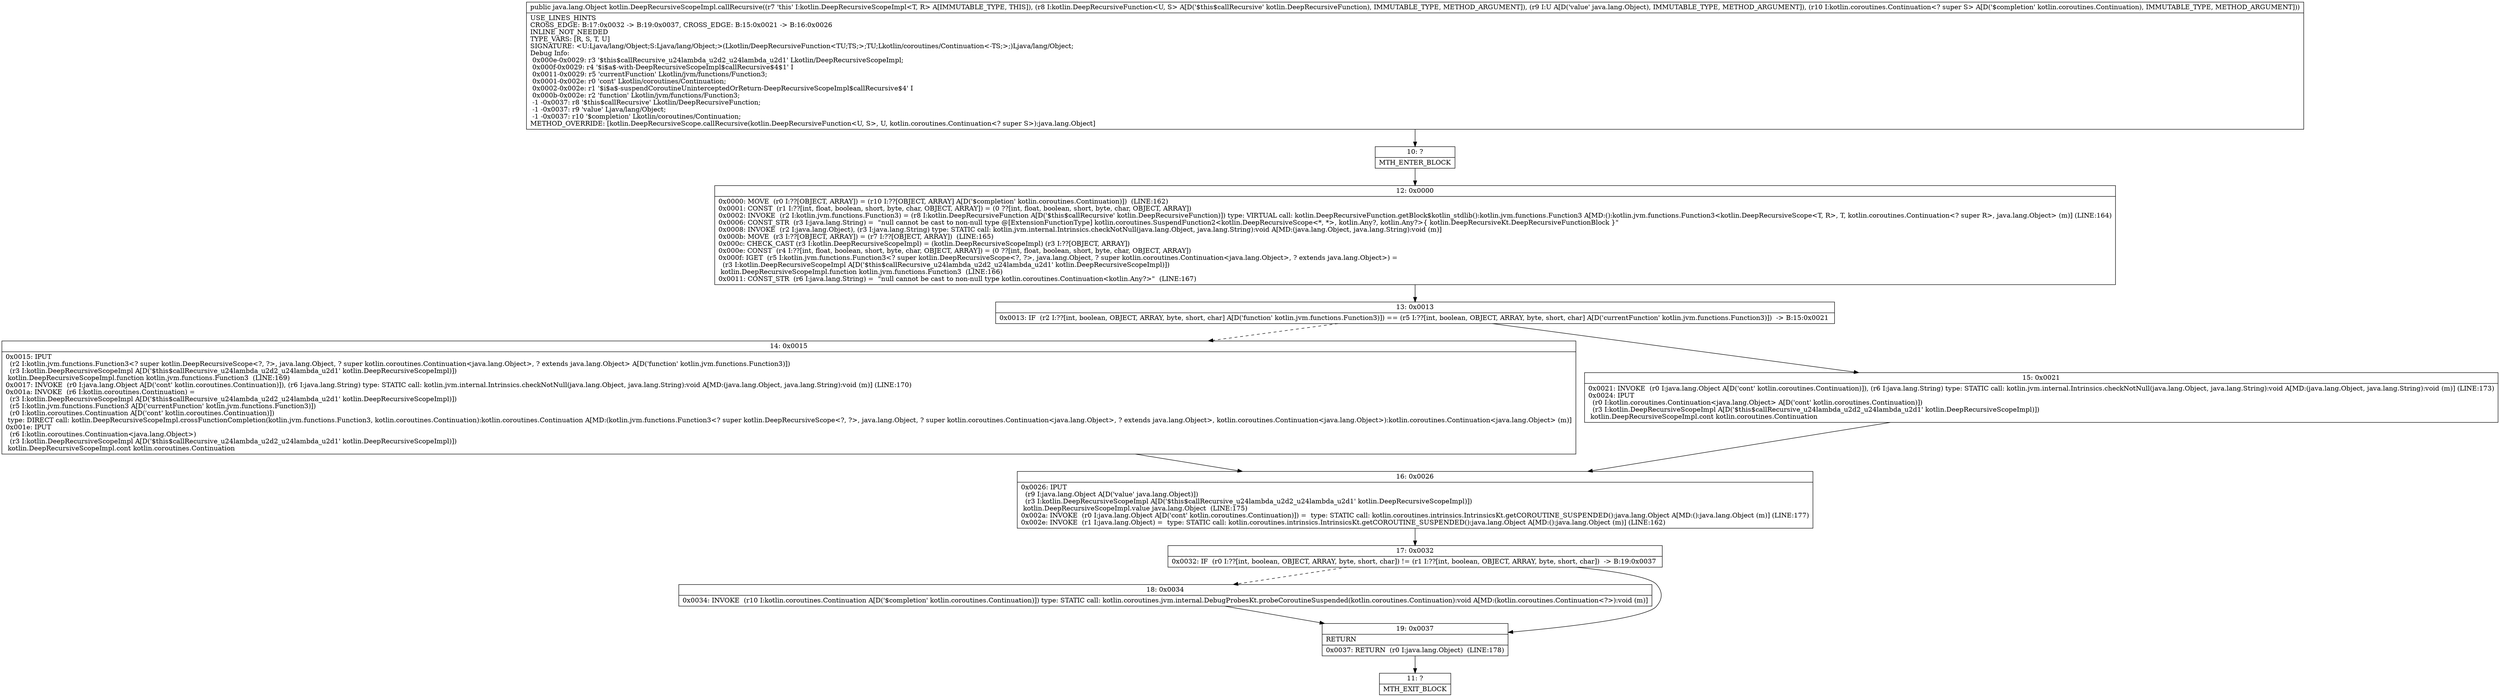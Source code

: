 digraph "CFG forkotlin.DeepRecursiveScopeImpl.callRecursive(Lkotlin\/DeepRecursiveFunction;Ljava\/lang\/Object;Lkotlin\/coroutines\/Continuation;)Ljava\/lang\/Object;" {
Node_10 [shape=record,label="{10\:\ ?|MTH_ENTER_BLOCK\l}"];
Node_12 [shape=record,label="{12\:\ 0x0000|0x0000: MOVE  (r0 I:??[OBJECT, ARRAY]) = (r10 I:??[OBJECT, ARRAY] A[D('$completion' kotlin.coroutines.Continuation)])  (LINE:162)\l0x0001: CONST  (r1 I:??[int, float, boolean, short, byte, char, OBJECT, ARRAY]) = (0 ??[int, float, boolean, short, byte, char, OBJECT, ARRAY]) \l0x0002: INVOKE  (r2 I:kotlin.jvm.functions.Function3) = (r8 I:kotlin.DeepRecursiveFunction A[D('$this$callRecursive' kotlin.DeepRecursiveFunction)]) type: VIRTUAL call: kotlin.DeepRecursiveFunction.getBlock$kotlin_stdlib():kotlin.jvm.functions.Function3 A[MD:():kotlin.jvm.functions.Function3\<kotlin.DeepRecursiveScope\<T, R\>, T, kotlin.coroutines.Continuation\<? super R\>, java.lang.Object\> (m)] (LINE:164)\l0x0006: CONST_STR  (r3 I:java.lang.String) =  \"null cannot be cast to non\-null type @[ExtensionFunctionType] kotlin.coroutines.SuspendFunction2\<kotlin.DeepRecursiveScope\<*, *\>, kotlin.Any?, kotlin.Any?\>\{ kotlin.DeepRecursiveKt.DeepRecursiveFunctionBlock \}\" \l0x0008: INVOKE  (r2 I:java.lang.Object), (r3 I:java.lang.String) type: STATIC call: kotlin.jvm.internal.Intrinsics.checkNotNull(java.lang.Object, java.lang.String):void A[MD:(java.lang.Object, java.lang.String):void (m)]\l0x000b: MOVE  (r3 I:??[OBJECT, ARRAY]) = (r7 I:??[OBJECT, ARRAY])  (LINE:165)\l0x000c: CHECK_CAST (r3 I:kotlin.DeepRecursiveScopeImpl) = (kotlin.DeepRecursiveScopeImpl) (r3 I:??[OBJECT, ARRAY]) \l0x000e: CONST  (r4 I:??[int, float, boolean, short, byte, char, OBJECT, ARRAY]) = (0 ??[int, float, boolean, short, byte, char, OBJECT, ARRAY]) \l0x000f: IGET  (r5 I:kotlin.jvm.functions.Function3\<? super kotlin.DeepRecursiveScope\<?, ?\>, java.lang.Object, ? super kotlin.coroutines.Continuation\<java.lang.Object\>, ? extends java.lang.Object\>) = \l  (r3 I:kotlin.DeepRecursiveScopeImpl A[D('$this$callRecursive_u24lambda_u2d2_u24lambda_u2d1' kotlin.DeepRecursiveScopeImpl)])\l kotlin.DeepRecursiveScopeImpl.function kotlin.jvm.functions.Function3  (LINE:166)\l0x0011: CONST_STR  (r6 I:java.lang.String) =  \"null cannot be cast to non\-null type kotlin.coroutines.Continuation\<kotlin.Any?\>\"  (LINE:167)\l}"];
Node_13 [shape=record,label="{13\:\ 0x0013|0x0013: IF  (r2 I:??[int, boolean, OBJECT, ARRAY, byte, short, char] A[D('function' kotlin.jvm.functions.Function3)]) == (r5 I:??[int, boolean, OBJECT, ARRAY, byte, short, char] A[D('currentFunction' kotlin.jvm.functions.Function3)])  \-\> B:15:0x0021 \l}"];
Node_14 [shape=record,label="{14\:\ 0x0015|0x0015: IPUT  \l  (r2 I:kotlin.jvm.functions.Function3\<? super kotlin.DeepRecursiveScope\<?, ?\>, java.lang.Object, ? super kotlin.coroutines.Continuation\<java.lang.Object\>, ? extends java.lang.Object\> A[D('function' kotlin.jvm.functions.Function3)])\l  (r3 I:kotlin.DeepRecursiveScopeImpl A[D('$this$callRecursive_u24lambda_u2d2_u24lambda_u2d1' kotlin.DeepRecursiveScopeImpl)])\l kotlin.DeepRecursiveScopeImpl.function kotlin.jvm.functions.Function3  (LINE:169)\l0x0017: INVOKE  (r0 I:java.lang.Object A[D('cont' kotlin.coroutines.Continuation)]), (r6 I:java.lang.String) type: STATIC call: kotlin.jvm.internal.Intrinsics.checkNotNull(java.lang.Object, java.lang.String):void A[MD:(java.lang.Object, java.lang.String):void (m)] (LINE:170)\l0x001a: INVOKE  (r6 I:kotlin.coroutines.Continuation) = \l  (r3 I:kotlin.DeepRecursiveScopeImpl A[D('$this$callRecursive_u24lambda_u2d2_u24lambda_u2d1' kotlin.DeepRecursiveScopeImpl)])\l  (r5 I:kotlin.jvm.functions.Function3 A[D('currentFunction' kotlin.jvm.functions.Function3)])\l  (r0 I:kotlin.coroutines.Continuation A[D('cont' kotlin.coroutines.Continuation)])\l type: DIRECT call: kotlin.DeepRecursiveScopeImpl.crossFunctionCompletion(kotlin.jvm.functions.Function3, kotlin.coroutines.Continuation):kotlin.coroutines.Continuation A[MD:(kotlin.jvm.functions.Function3\<? super kotlin.DeepRecursiveScope\<?, ?\>, java.lang.Object, ? super kotlin.coroutines.Continuation\<java.lang.Object\>, ? extends java.lang.Object\>, kotlin.coroutines.Continuation\<java.lang.Object\>):kotlin.coroutines.Continuation\<java.lang.Object\> (m)]\l0x001e: IPUT  \l  (r6 I:kotlin.coroutines.Continuation\<java.lang.Object\>)\l  (r3 I:kotlin.DeepRecursiveScopeImpl A[D('$this$callRecursive_u24lambda_u2d2_u24lambda_u2d1' kotlin.DeepRecursiveScopeImpl)])\l kotlin.DeepRecursiveScopeImpl.cont kotlin.coroutines.Continuation \l}"];
Node_16 [shape=record,label="{16\:\ 0x0026|0x0026: IPUT  \l  (r9 I:java.lang.Object A[D('value' java.lang.Object)])\l  (r3 I:kotlin.DeepRecursiveScopeImpl A[D('$this$callRecursive_u24lambda_u2d2_u24lambda_u2d1' kotlin.DeepRecursiveScopeImpl)])\l kotlin.DeepRecursiveScopeImpl.value java.lang.Object  (LINE:175)\l0x002a: INVOKE  (r0 I:java.lang.Object A[D('cont' kotlin.coroutines.Continuation)]) =  type: STATIC call: kotlin.coroutines.intrinsics.IntrinsicsKt.getCOROUTINE_SUSPENDED():java.lang.Object A[MD:():java.lang.Object (m)] (LINE:177)\l0x002e: INVOKE  (r1 I:java.lang.Object) =  type: STATIC call: kotlin.coroutines.intrinsics.IntrinsicsKt.getCOROUTINE_SUSPENDED():java.lang.Object A[MD:():java.lang.Object (m)] (LINE:162)\l}"];
Node_17 [shape=record,label="{17\:\ 0x0032|0x0032: IF  (r0 I:??[int, boolean, OBJECT, ARRAY, byte, short, char]) != (r1 I:??[int, boolean, OBJECT, ARRAY, byte, short, char])  \-\> B:19:0x0037 \l}"];
Node_18 [shape=record,label="{18\:\ 0x0034|0x0034: INVOKE  (r10 I:kotlin.coroutines.Continuation A[D('$completion' kotlin.coroutines.Continuation)]) type: STATIC call: kotlin.coroutines.jvm.internal.DebugProbesKt.probeCoroutineSuspended(kotlin.coroutines.Continuation):void A[MD:(kotlin.coroutines.Continuation\<?\>):void (m)]\l}"];
Node_19 [shape=record,label="{19\:\ 0x0037|RETURN\l|0x0037: RETURN  (r0 I:java.lang.Object)  (LINE:178)\l}"];
Node_11 [shape=record,label="{11\:\ ?|MTH_EXIT_BLOCK\l}"];
Node_15 [shape=record,label="{15\:\ 0x0021|0x0021: INVOKE  (r0 I:java.lang.Object A[D('cont' kotlin.coroutines.Continuation)]), (r6 I:java.lang.String) type: STATIC call: kotlin.jvm.internal.Intrinsics.checkNotNull(java.lang.Object, java.lang.String):void A[MD:(java.lang.Object, java.lang.String):void (m)] (LINE:173)\l0x0024: IPUT  \l  (r0 I:kotlin.coroutines.Continuation\<java.lang.Object\> A[D('cont' kotlin.coroutines.Continuation)])\l  (r3 I:kotlin.DeepRecursiveScopeImpl A[D('$this$callRecursive_u24lambda_u2d2_u24lambda_u2d1' kotlin.DeepRecursiveScopeImpl)])\l kotlin.DeepRecursiveScopeImpl.cont kotlin.coroutines.Continuation \l}"];
MethodNode[shape=record,label="{public java.lang.Object kotlin.DeepRecursiveScopeImpl.callRecursive((r7 'this' I:kotlin.DeepRecursiveScopeImpl\<T, R\> A[IMMUTABLE_TYPE, THIS]), (r8 I:kotlin.DeepRecursiveFunction\<U, S\> A[D('$this$callRecursive' kotlin.DeepRecursiveFunction), IMMUTABLE_TYPE, METHOD_ARGUMENT]), (r9 I:U A[D('value' java.lang.Object), IMMUTABLE_TYPE, METHOD_ARGUMENT]), (r10 I:kotlin.coroutines.Continuation\<? super S\> A[D('$completion' kotlin.coroutines.Continuation), IMMUTABLE_TYPE, METHOD_ARGUMENT]))  | USE_LINES_HINTS\lCROSS_EDGE: B:17:0x0032 \-\> B:19:0x0037, CROSS_EDGE: B:15:0x0021 \-\> B:16:0x0026\lINLINE_NOT_NEEDED\lTYPE_VARS: [R, S, T, U]\lSIGNATURE: \<U:Ljava\/lang\/Object;S:Ljava\/lang\/Object;\>(Lkotlin\/DeepRecursiveFunction\<TU;TS;\>;TU;Lkotlin\/coroutines\/Continuation\<\-TS;\>;)Ljava\/lang\/Object;\lDebug Info:\l  0x000e\-0x0029: r3 '$this$callRecursive_u24lambda_u2d2_u24lambda_u2d1' Lkotlin\/DeepRecursiveScopeImpl;\l  0x000f\-0x0029: r4 '$i$a$\-with\-DeepRecursiveScopeImpl$callRecursive$4$1' I\l  0x0011\-0x0029: r5 'currentFunction' Lkotlin\/jvm\/functions\/Function3;\l  0x0001\-0x002e: r0 'cont' Lkotlin\/coroutines\/Continuation;\l  0x0002\-0x002e: r1 '$i$a$\-suspendCoroutineUninterceptedOrReturn\-DeepRecursiveScopeImpl$callRecursive$4' I\l  0x000b\-0x002e: r2 'function' Lkotlin\/jvm\/functions\/Function3;\l  \-1 \-0x0037: r8 '$this$callRecursive' Lkotlin\/DeepRecursiveFunction;\l  \-1 \-0x0037: r9 'value' Ljava\/lang\/Object;\l  \-1 \-0x0037: r10 '$completion' Lkotlin\/coroutines\/Continuation;\lMETHOD_OVERRIDE: [kotlin.DeepRecursiveScope.callRecursive(kotlin.DeepRecursiveFunction\<U, S\>, U, kotlin.coroutines.Continuation\<? super S\>):java.lang.Object]\l}"];
MethodNode -> Node_10;Node_10 -> Node_12;
Node_12 -> Node_13;
Node_13 -> Node_14[style=dashed];
Node_13 -> Node_15;
Node_14 -> Node_16;
Node_16 -> Node_17;
Node_17 -> Node_18[style=dashed];
Node_17 -> Node_19;
Node_18 -> Node_19;
Node_19 -> Node_11;
Node_15 -> Node_16;
}

